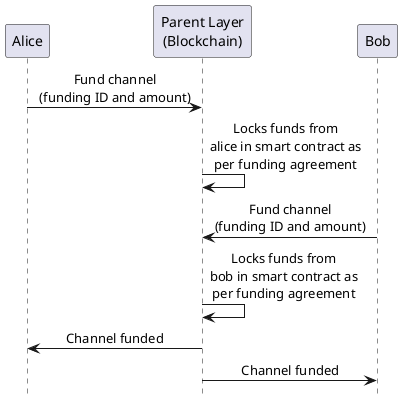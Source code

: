 ' SPDX-FileCopyrightText: 2021 Hyperledger
' SPDX-License-Identifier: CC-BY-4.0

@startuml open_funding_ledger
!pragma teoz true
hide footbox
skinparam SequenceMessageAlign center

participant "Alice" as alice
participant "Parent Layer\n(Blockchain)" as parentLayer
participant "Bob" as bob

alice -> parentLayer: Fund channel\n(funding ID and amount)
parentLayer -> parentLayer: Locks funds from\nalice in smart contract as\nper funding agreement
parentLayer <- bob: Fund channel\n(funding ID and amount)
parentLayer -> parentLayer: Locks funds from\nbob in smart contract as\nper funding agreement

alice <- parentLayer: Channel funded
parentLayer -> bob: Channel funded

@enduml
